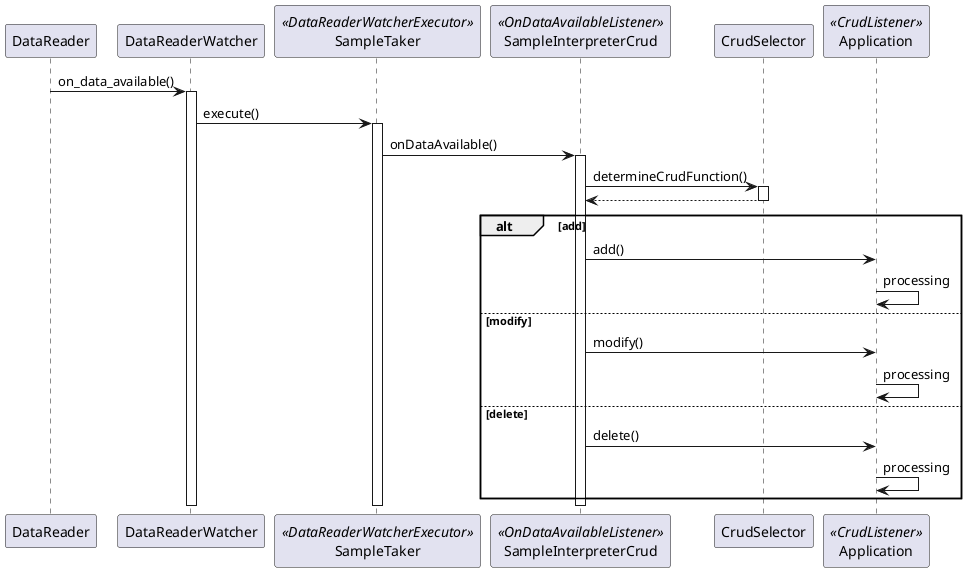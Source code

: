 @startuml

participant DataReader
participant DataReaderWatcher
participant SampleTaker <<DataReaderWatcherExecutor>>
participant SampleInterpreterCrud <<OnDataAvailableListener>>
participant CrudSelector
participant Application <<CrudListener>>

DataReader -> DataReaderWatcher : on_data_available()
activate DataReaderWatcher

DataReaderWatcher -> SampleTaker : execute()
activate SampleTaker

SampleTaker -> SampleInterpreterCrud : onDataAvailable()
activate SampleInterpreterCrud

SampleInterpreterCrud -> CrudSelector : determineCrudFunction()
activate CrudSelector
return
deactivate CrudSelector

alt add
	SampleInterpreterCrud -> Application : add()
    Application -> Application : processing
else modify
	SampleInterpreterCrud -> Application : modify()
    Application -> Application : processing
else delete
	SampleInterpreterCrud -> Application : delete()
    Application -> Application : processing
end

deactivate SampleInterpreterCrud
deactivate SampleTaker
deactivate DataReaderWatcher

@enduml
